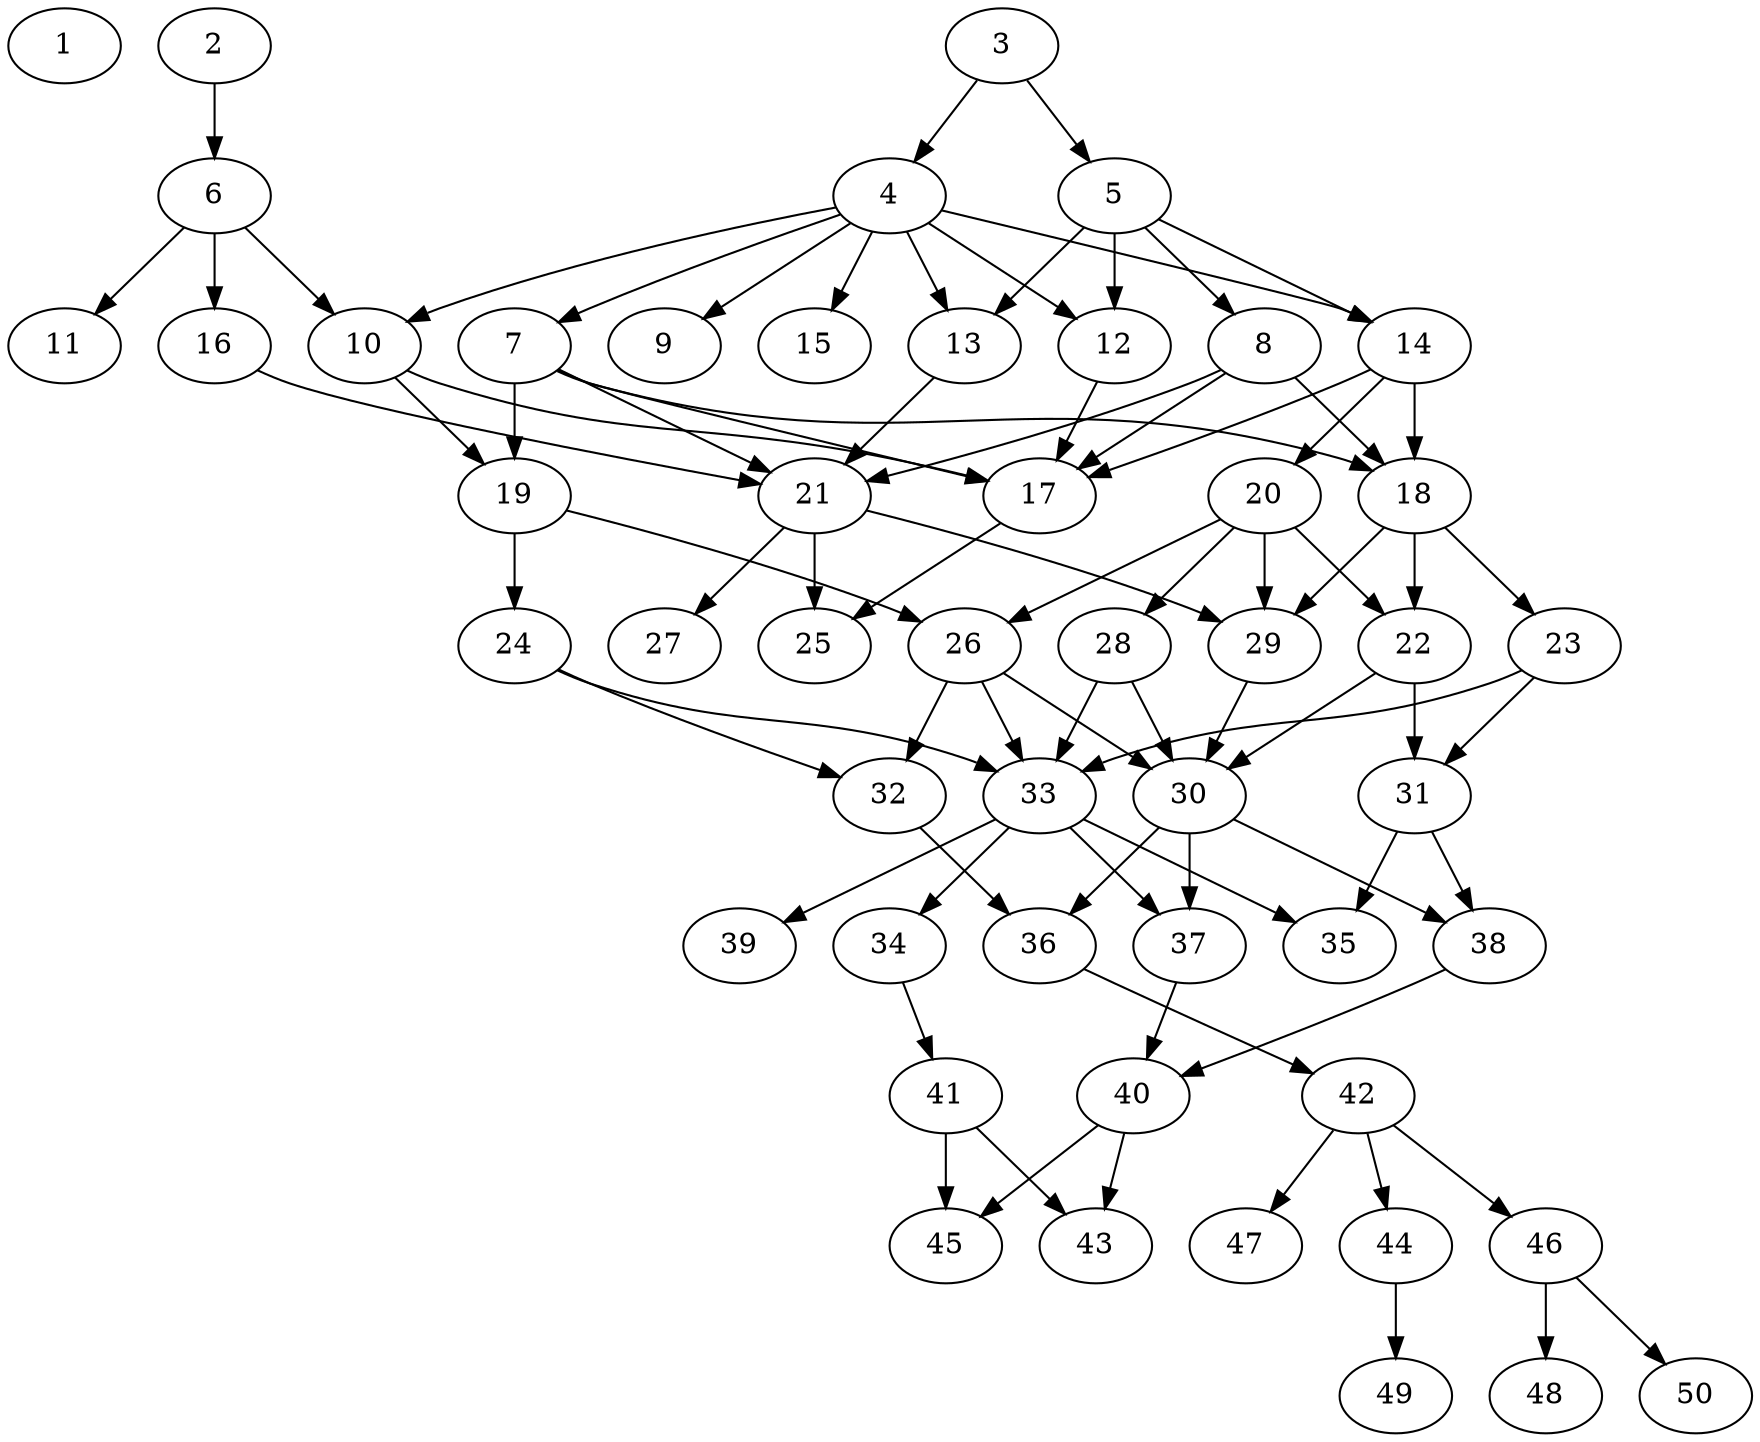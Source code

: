 // DAG automatically generated by daggen at Thu Oct  3 14:07:57 2019
// ./daggen --dot -n 50 --ccr 0.3 --fat 0.5 --regular 0.5 --density 0.5 --mindata 5242880 --maxdata 52428800 
digraph G {
  1 [size="18551467", alpha="0.10", expect_size="5565440"] 
  2 [size="122296320", alpha="0.09", expect_size="36688896"] 
  2 -> 6 [size ="36688896"]
  3 [size="86988800", alpha="0.17", expect_size="26096640"] 
  3 -> 4 [size ="26096640"]
  3 -> 5 [size ="26096640"]
  4 [size="109380267", alpha="0.15", expect_size="32814080"] 
  4 -> 7 [size ="32814080"]
  4 -> 9 [size ="32814080"]
  4 -> 10 [size ="32814080"]
  4 -> 12 [size ="32814080"]
  4 -> 13 [size ="32814080"]
  4 -> 14 [size ="32814080"]
  4 -> 15 [size ="32814080"]
  5 [size="45530453", alpha="0.17", expect_size="13659136"] 
  5 -> 8 [size ="13659136"]
  5 -> 12 [size ="13659136"]
  5 -> 13 [size ="13659136"]
  5 -> 14 [size ="13659136"]
  6 [size="85166080", alpha="0.13", expect_size="25549824"] 
  6 -> 10 [size ="25549824"]
  6 -> 11 [size ="25549824"]
  6 -> 16 [size ="25549824"]
  7 [size="24804693", alpha="0.13", expect_size="7441408"] 
  7 -> 17 [size ="7441408"]
  7 -> 18 [size ="7441408"]
  7 -> 19 [size ="7441408"]
  7 -> 21 [size ="7441408"]
  8 [size="34904747", alpha="0.13", expect_size="10471424"] 
  8 -> 17 [size ="10471424"]
  8 -> 18 [size ="10471424"]
  8 -> 21 [size ="10471424"]
  9 [size="70591147", alpha="0.17", expect_size="21177344"] 
  10 [size="134270293", alpha="0.02", expect_size="40281088"] 
  10 -> 17 [size ="40281088"]
  10 -> 19 [size ="40281088"]
  11 [size="146858667", alpha="0.06", expect_size="44057600"] 
  12 [size="70632107", alpha="0.09", expect_size="21189632"] 
  12 -> 17 [size ="21189632"]
  13 [size="138601813", alpha="0.10", expect_size="41580544"] 
  13 -> 21 [size ="41580544"]
  14 [size="115821227", alpha="0.06", expect_size="34746368"] 
  14 -> 17 [size ="34746368"]
  14 -> 18 [size ="34746368"]
  14 -> 20 [size ="34746368"]
  15 [size="78318933", alpha="0.06", expect_size="23495680"] 
  16 [size="57914027", alpha="0.16", expect_size="17374208"] 
  16 -> 21 [size ="17374208"]
  17 [size="161481387", alpha="0.19", expect_size="48444416"] 
  17 -> 25 [size ="48444416"]
  18 [size="105895253", alpha="0.04", expect_size="31768576"] 
  18 -> 22 [size ="31768576"]
  18 -> 23 [size ="31768576"]
  18 -> 29 [size ="31768576"]
  19 [size="49892693", alpha="0.03", expect_size="14967808"] 
  19 -> 24 [size ="14967808"]
  19 -> 26 [size ="14967808"]
  20 [size="26402133", alpha="0.02", expect_size="7920640"] 
  20 -> 22 [size ="7920640"]
  20 -> 26 [size ="7920640"]
  20 -> 28 [size ="7920640"]
  20 -> 29 [size ="7920640"]
  21 [size="38666240", alpha="0.01", expect_size="11599872"] 
  21 -> 25 [size ="11599872"]
  21 -> 27 [size ="11599872"]
  21 -> 29 [size ="11599872"]
  22 [size="82589013", alpha="0.14", expect_size="24776704"] 
  22 -> 30 [size ="24776704"]
  22 -> 31 [size ="24776704"]
  23 [size="156136107", alpha="0.15", expect_size="46840832"] 
  23 -> 31 [size ="46840832"]
  23 -> 33 [size ="46840832"]
  24 [size="78960640", alpha="0.08", expect_size="23688192"] 
  24 -> 32 [size ="23688192"]
  24 -> 33 [size ="23688192"]
  25 [size="124750507", alpha="0.05", expect_size="37425152"] 
  26 [size="174185813", alpha="0.10", expect_size="52255744"] 
  26 -> 30 [size ="52255744"]
  26 -> 32 [size ="52255744"]
  26 -> 33 [size ="52255744"]
  27 [size="142551040", alpha="0.16", expect_size="42765312"] 
  28 [size="138260480", alpha="0.05", expect_size="41478144"] 
  28 -> 30 [size ="41478144"]
  28 -> 33 [size ="41478144"]
  29 [size="166570667", alpha="0.20", expect_size="49971200"] 
  29 -> 30 [size ="49971200"]
  30 [size="29870080", alpha="0.10", expect_size="8961024"] 
  30 -> 36 [size ="8961024"]
  30 -> 37 [size ="8961024"]
  30 -> 38 [size ="8961024"]
  31 [size="43417600", alpha="0.16", expect_size="13025280"] 
  31 -> 35 [size ="13025280"]
  31 -> 38 [size ="13025280"]
  32 [size="50995200", alpha="0.10", expect_size="15298560"] 
  32 -> 36 [size ="15298560"]
  33 [size="157429760", alpha="0.18", expect_size="47228928"] 
  33 -> 34 [size ="47228928"]
  33 -> 35 [size ="47228928"]
  33 -> 37 [size ="47228928"]
  33 -> 39 [size ="47228928"]
  34 [size="117661013", alpha="0.19", expect_size="35298304"] 
  34 -> 41 [size ="35298304"]
  35 [size="23596373", alpha="0.08", expect_size="7078912"] 
  36 [size="60576427", alpha="0.02", expect_size="18172928"] 
  36 -> 42 [size ="18172928"]
  37 [size="139008000", alpha="0.15", expect_size="41702400"] 
  37 -> 40 [size ="41702400"]
  38 [size="108936533", alpha="0.18", expect_size="32680960"] 
  38 -> 40 [size ="32680960"]
  39 [size="145073493", alpha="0.06", expect_size="43522048"] 
  40 [size="143250773", alpha="0.15", expect_size="42975232"] 
  40 -> 43 [size ="42975232"]
  40 -> 45 [size ="42975232"]
  41 [size="62979413", alpha="0.06", expect_size="18893824"] 
  41 -> 43 [size ="18893824"]
  41 -> 45 [size ="18893824"]
  42 [size="33645227", alpha="0.06", expect_size="10093568"] 
  42 -> 44 [size ="10093568"]
  42 -> 46 [size ="10093568"]
  42 -> 47 [size ="10093568"]
  43 [size="108404053", alpha="0.03", expect_size="32521216"] 
  44 [size="93812053", alpha="0.09", expect_size="28143616"] 
  44 -> 49 [size ="28143616"]
  45 [size="88214187", alpha="0.08", expect_size="26464256"] 
  46 [size="152453120", alpha="0.06", expect_size="45735936"] 
  46 -> 48 [size ="45735936"]
  46 -> 50 [size ="45735936"]
  47 [size="169690453", alpha="0.01", expect_size="50907136"] 
  48 [size="126634667", alpha="0.11", expect_size="37990400"] 
  49 [size="111714987", alpha="0.00", expect_size="33514496"] 
  50 [size="157344427", alpha="0.11", expect_size="47203328"] 
}
